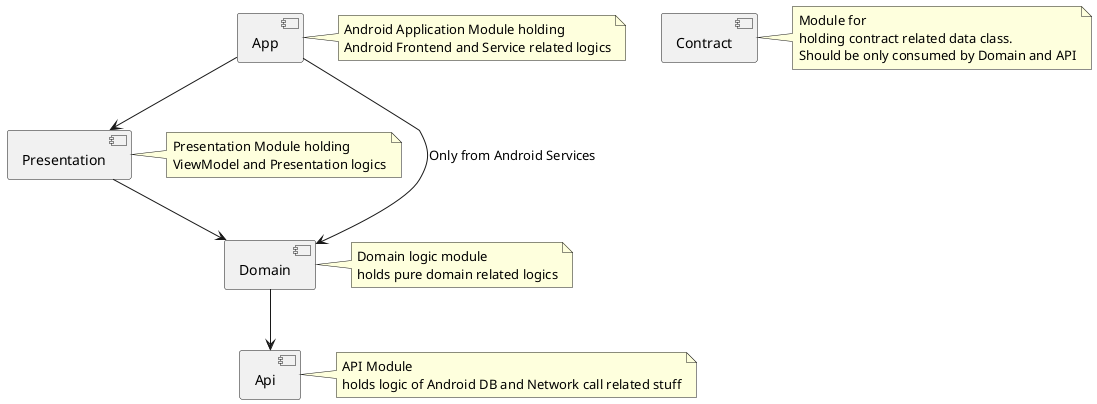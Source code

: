 @startuml

component App
note right of App : Android Application Module holding\nAndroid Frontend and Service related logics

component Presentation
note right of Presentation: Presentation Module holding\nViewModel and Presentation logics

component Domain
note right of Domain: Domain logic module\nholds pure domain related logics

component Api
note right of Api: API Module\nholds logic of Android DB and Network call related stuff

component Contract
note right of Contract: Module for\nholding contract related data class. \nShould be only consumed by Domain and API


App --> Presentation
Presentation --> Domain
App --> Domain: Only from Android Services
Domain --> Api
@enduml